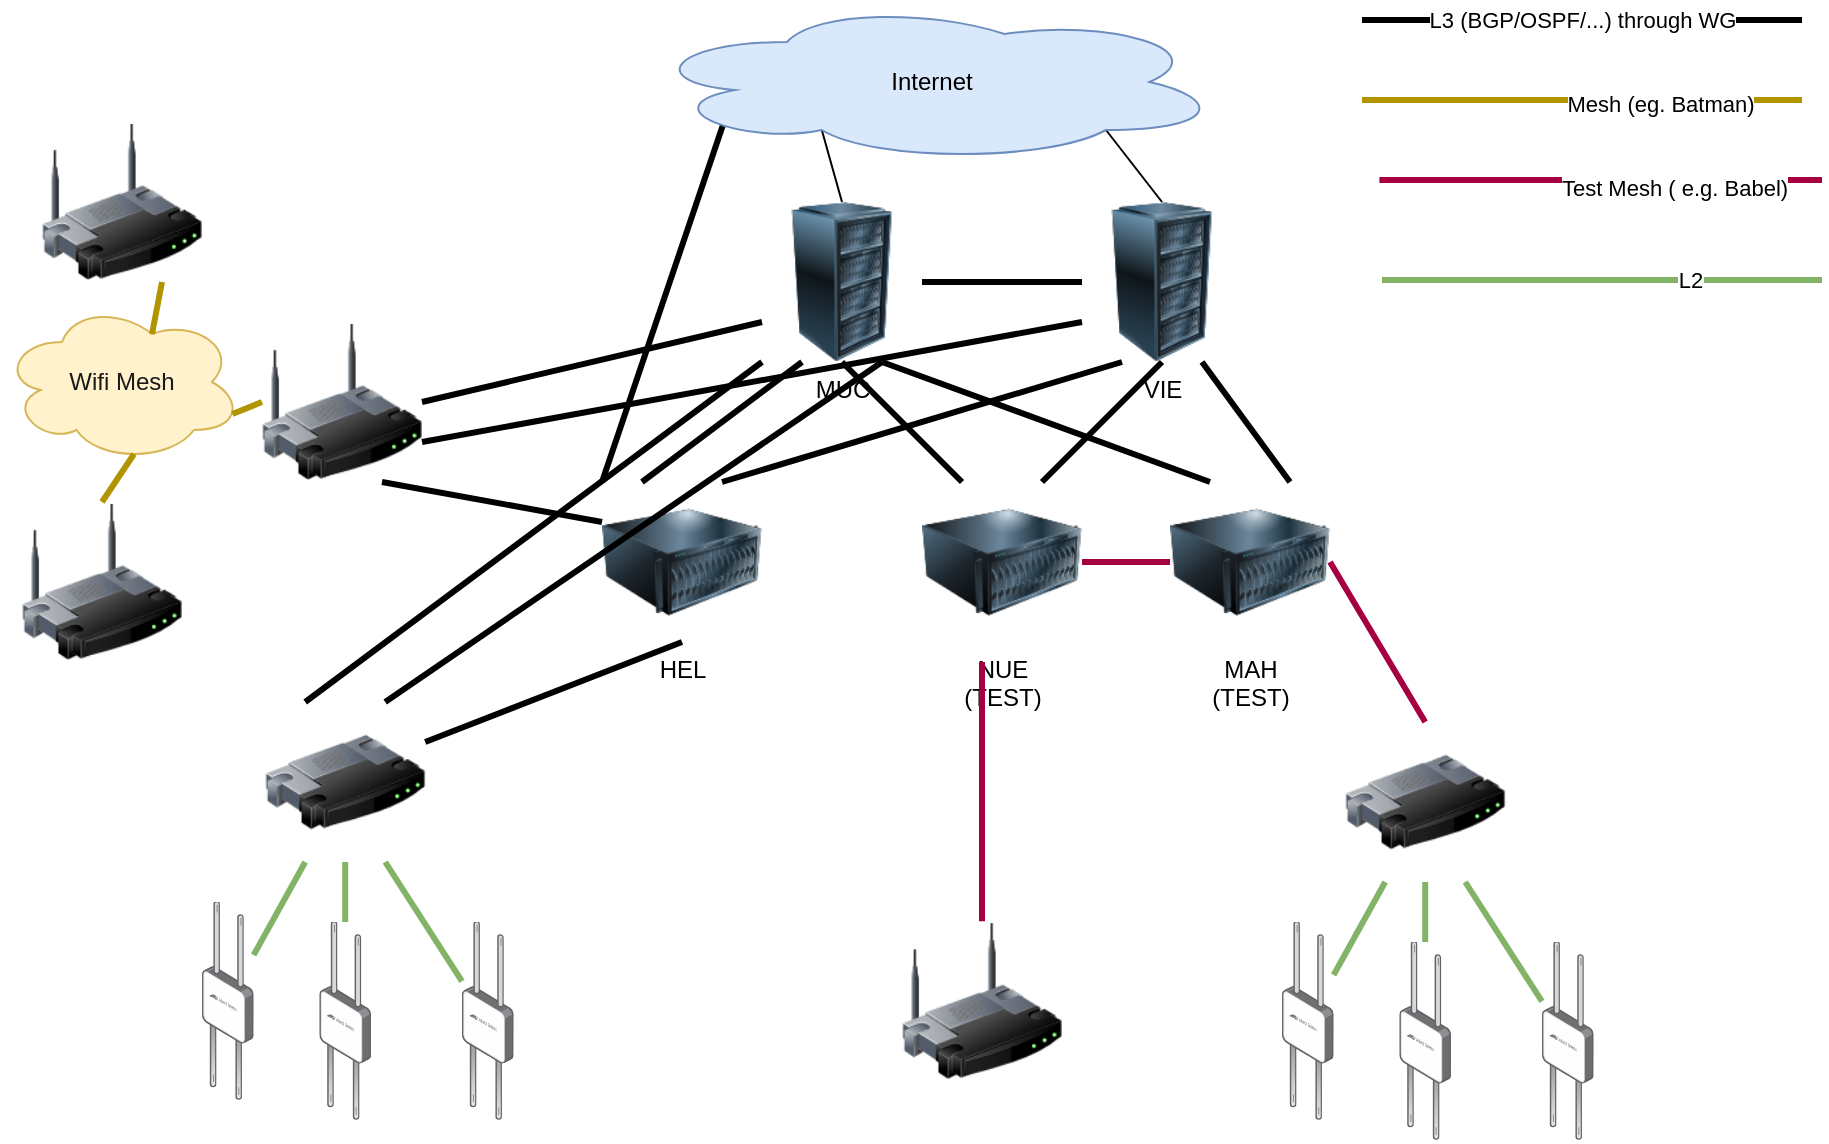 <mxfile version="14.1.4" type="github">
  <diagram id="5fwCtaz2ddu6jSUksYz-" name="Page-1">
    <mxGraphModel dx="2249" dy="794" grid="1" gridSize="10" guides="1" tooltips="1" connect="1" arrows="1" fold="1" page="1" pageScale="1" pageWidth="827" pageHeight="1169" math="0" shadow="0">
      <root>
        <mxCell id="0" />
        <mxCell id="1" parent="0" />
        <mxCell id="5tYD8Vz2DLDcysNsbjCx-1" value="MUC" style="image;html=1;image=img/lib/clip_art/computers/Server_Rack_128x128.png" vertex="1" parent="1">
          <mxGeometry x="170" y="160" width="80" height="80" as="geometry" />
        </mxCell>
        <mxCell id="5tYD8Vz2DLDcysNsbjCx-2" value="VIE" style="image;html=1;image=img/lib/clip_art/computers/Server_Rack_128x128.png" vertex="1" parent="1">
          <mxGeometry x="330" y="160" width="80" height="80" as="geometry" />
        </mxCell>
        <mxCell id="5tYD8Vz2DLDcysNsbjCx-5" value="" style="endArrow=none;html=1;strokeWidth=3;" edge="1" parent="1" source="5tYD8Vz2DLDcysNsbjCx-1" target="5tYD8Vz2DLDcysNsbjCx-2">
          <mxGeometry width="50" height="50" relative="1" as="geometry">
            <mxPoint x="190" y="540" as="sourcePoint" />
            <mxPoint x="240" y="490" as="targetPoint" />
          </mxGeometry>
        </mxCell>
        <mxCell id="5tYD8Vz2DLDcysNsbjCx-9" value="HEL" style="image;html=1;image=img/lib/clip_art/computers/Server_128x128.png" vertex="1" parent="1">
          <mxGeometry x="90" y="300" width="80" height="80" as="geometry" />
        </mxCell>
        <mxCell id="5tYD8Vz2DLDcysNsbjCx-12" value="" style="endArrow=none;html=1;entryX=0.5;entryY=0;entryDx=0;entryDy=0;exitX=0.8;exitY=0.8;exitDx=0;exitDy=0;exitPerimeter=0;" edge="1" parent="1" source="5tYD8Vz2DLDcysNsbjCx-10" target="5tYD8Vz2DLDcysNsbjCx-2">
          <mxGeometry width="50" height="50" relative="1" as="geometry">
            <mxPoint x="-50" y="410" as="sourcePoint" />
            <mxPoint y="360" as="targetPoint" />
          </mxGeometry>
        </mxCell>
        <mxCell id="5tYD8Vz2DLDcysNsbjCx-13" value="" style="endArrow=none;html=1;entryX=0.5;entryY=0;entryDx=0;entryDy=0;exitX=0.31;exitY=0.8;exitDx=0;exitDy=0;exitPerimeter=0;" edge="1" parent="1" source="5tYD8Vz2DLDcysNsbjCx-10" target="5tYD8Vz2DLDcysNsbjCx-1">
          <mxGeometry width="50" height="50" relative="1" as="geometry">
            <mxPoint x="50" y="410" as="sourcePoint" />
            <mxPoint x="100" y="360" as="targetPoint" />
          </mxGeometry>
        </mxCell>
        <mxCell id="5tYD8Vz2DLDcysNsbjCx-14" value="NUE&lt;br&gt;(TEST)" style="image;html=1;image=img/lib/clip_art/computers/Server_128x128.png" vertex="1" parent="1">
          <mxGeometry x="250" y="300" width="80" height="80" as="geometry" />
        </mxCell>
        <mxCell id="5tYD8Vz2DLDcysNsbjCx-15" value="MAH&lt;br&gt;(TEST)" style="image;html=1;image=img/lib/clip_art/computers/Server_128x128.png" vertex="1" parent="1">
          <mxGeometry x="374" y="300" width="80" height="80" as="geometry" />
        </mxCell>
        <mxCell id="5tYD8Vz2DLDcysNsbjCx-16" value="" style="endArrow=none;html=1;entryX=0.25;entryY=0;entryDx=0;entryDy=0;exitX=0.5;exitY=1;exitDx=0;exitDy=0;strokeWidth=3;" edge="1" parent="1" source="5tYD8Vz2DLDcysNsbjCx-1" target="5tYD8Vz2DLDcysNsbjCx-14">
          <mxGeometry width="50" height="50" relative="1" as="geometry">
            <mxPoint x="130" y="240" as="sourcePoint" />
            <mxPoint x="440" y="380" as="targetPoint" />
          </mxGeometry>
        </mxCell>
        <mxCell id="5tYD8Vz2DLDcysNsbjCx-17" value="" style="endArrow=none;html=1;entryX=0.75;entryY=0;entryDx=0;entryDy=0;exitX=0.5;exitY=1;exitDx=0;exitDy=0;strokeWidth=3;" edge="1" parent="1" source="5tYD8Vz2DLDcysNsbjCx-2" target="5tYD8Vz2DLDcysNsbjCx-14">
          <mxGeometry width="50" height="50" relative="1" as="geometry">
            <mxPoint x="390" y="430" as="sourcePoint" />
            <mxPoint x="440" y="380" as="targetPoint" />
          </mxGeometry>
        </mxCell>
        <mxCell id="5tYD8Vz2DLDcysNsbjCx-18" value="" style="endArrow=none;html=1;entryX=0.75;entryY=0;entryDx=0;entryDy=0;exitX=0.25;exitY=1;exitDx=0;exitDy=0;strokeWidth=3;" edge="1" parent="1" source="5tYD8Vz2DLDcysNsbjCx-2" target="5tYD8Vz2DLDcysNsbjCx-9">
          <mxGeometry width="50" height="50" relative="1" as="geometry">
            <mxPoint x="-60" y="520" as="sourcePoint" />
            <mxPoint x="-10" y="470" as="targetPoint" />
          </mxGeometry>
        </mxCell>
        <mxCell id="5tYD8Vz2DLDcysNsbjCx-19" value="" style="endArrow=none;html=1;entryX=0.25;entryY=0;entryDx=0;entryDy=0;exitX=0.25;exitY=1;exitDx=0;exitDy=0;strokeWidth=3;" edge="1" parent="1" source="5tYD8Vz2DLDcysNsbjCx-1" target="5tYD8Vz2DLDcysNsbjCx-9">
          <mxGeometry width="50" height="50" relative="1" as="geometry">
            <mxPoint x="390" y="430" as="sourcePoint" />
            <mxPoint x="440" y="380" as="targetPoint" />
          </mxGeometry>
        </mxCell>
        <mxCell id="5tYD8Vz2DLDcysNsbjCx-20" value="" style="endArrow=none;html=1;entryX=0.75;entryY=1;entryDx=0;entryDy=0;exitX=0.25;exitY=0;exitDx=0;exitDy=0;strokeWidth=3;" edge="1" parent="1" source="5tYD8Vz2DLDcysNsbjCx-15" target="5tYD8Vz2DLDcysNsbjCx-1">
          <mxGeometry width="50" height="50" relative="1" as="geometry">
            <mxPoint x="350" y="550" as="sourcePoint" />
            <mxPoint x="260" y="520" as="targetPoint" />
          </mxGeometry>
        </mxCell>
        <mxCell id="5tYD8Vz2DLDcysNsbjCx-21" value="" style="endArrow=none;html=1;entryX=0.75;entryY=0;entryDx=0;entryDy=0;exitX=0.75;exitY=1;exitDx=0;exitDy=0;strokeWidth=3;" edge="1" parent="1" source="5tYD8Vz2DLDcysNsbjCx-2" target="5tYD8Vz2DLDcysNsbjCx-15">
          <mxGeometry width="50" height="50" relative="1" as="geometry">
            <mxPoint x="470" y="580" as="sourcePoint" />
            <mxPoint x="520" y="530" as="targetPoint" />
          </mxGeometry>
        </mxCell>
        <mxCell id="5tYD8Vz2DLDcysNsbjCx-25" value="" style="endArrow=none;html=1;entryX=0;entryY=0;entryDx=0;entryDy=0;exitX=0.16;exitY=0.55;exitDx=0;exitDy=0;exitPerimeter=0;strokeWidth=3;" edge="1" parent="1" source="5tYD8Vz2DLDcysNsbjCx-10" target="5tYD8Vz2DLDcysNsbjCx-9">
          <mxGeometry width="50" height="50" relative="1" as="geometry">
            <mxPoint x="125.2" y="156" as="sourcePoint" />
            <mxPoint x="-70" y="370" as="targetPoint" />
          </mxGeometry>
        </mxCell>
        <mxCell id="5tYD8Vz2DLDcysNsbjCx-28" value="" style="image;html=1;image=img/lib/clip_art/networking/Router_128x128.png" vertex="1" parent="1">
          <mxGeometry x="-78.4" y="410" width="80" height="80" as="geometry" />
        </mxCell>
        <mxCell id="5tYD8Vz2DLDcysNsbjCx-29" value="" style="image;html=1;image=img/lib/clip_art/networking/Wireless_Router_128x128.png" vertex="1" parent="1">
          <mxGeometry x="-80" y="220" width="80" height="80" as="geometry" />
        </mxCell>
        <mxCell id="5tYD8Vz2DLDcysNsbjCx-30" value="" style="points=[];aspect=fixed;html=1;align=center;shadow=0;dashed=0;image;image=img/lib/allied_telesis/wireless/Access_Point_Outdoor.svg;" vertex="1" parent="1">
          <mxGeometry x="20.0" y="520" width="25.8" height="99.6" as="geometry" />
        </mxCell>
        <mxCell id="5tYD8Vz2DLDcysNsbjCx-31" value="" style="endArrow=none;html=1;exitX=0;exitY=0.75;exitDx=0;exitDy=0;fillColor=#1ba1e2;entryX=1;entryY=0.75;entryDx=0;entryDy=0;strokeWidth=3;" edge="1" parent="1" source="5tYD8Vz2DLDcysNsbjCx-2" target="5tYD8Vz2DLDcysNsbjCx-29">
          <mxGeometry width="50" height="50" relative="1" as="geometry">
            <mxPoint x="220" y="540" as="sourcePoint" />
            <mxPoint x="10" y="360" as="targetPoint" />
          </mxGeometry>
        </mxCell>
        <mxCell id="5tYD8Vz2DLDcysNsbjCx-32" value="" style="endArrow=none;html=1;entryX=1;entryY=0.5;entryDx=0;entryDy=0;exitX=0;exitY=0.75;exitDx=0;exitDy=0;fillColor=#1ba1e2;strokeWidth=3;" edge="1" parent="1" source="5tYD8Vz2DLDcysNsbjCx-1" target="5tYD8Vz2DLDcysNsbjCx-29">
          <mxGeometry width="50" height="50" relative="1" as="geometry">
            <mxPoint x="240" y="600" as="sourcePoint" />
            <mxPoint x="290" y="550" as="targetPoint" />
          </mxGeometry>
        </mxCell>
        <mxCell id="5tYD8Vz2DLDcysNsbjCx-33" value="" style="points=[];aspect=fixed;html=1;align=center;shadow=0;dashed=0;image;image=img/lib/allied_telesis/wireless/Access_Point_Outdoor.svg;" vertex="1" parent="1">
          <mxGeometry x="-51.3" y="520" width="25.8" height="99.6" as="geometry" />
        </mxCell>
        <mxCell id="5tYD8Vz2DLDcysNsbjCx-34" value="" style="points=[];aspect=fixed;html=1;align=center;shadow=0;dashed=0;image;image=img/lib/allied_telesis/wireless/Access_Point_Outdoor.svg;" vertex="1" parent="1">
          <mxGeometry x="-110" y="510" width="25.8" height="99.6" as="geometry" />
        </mxCell>
        <mxCell id="5tYD8Vz2DLDcysNsbjCx-10" value="Internet" style="ellipse;shape=cloud;whiteSpace=wrap;html=1;fillColor=#dae8fc;strokeColor=#6c8ebf;" vertex="1" parent="1">
          <mxGeometry x="110" y="60" width="290" height="80" as="geometry" />
        </mxCell>
        <mxCell id="5tYD8Vz2DLDcysNsbjCx-35" value="" style="endArrow=none;html=1;exitX=0.25;exitY=1;exitDx=0;exitDy=0;strokeWidth=3;gradientColor=#97d077;fillColor=#d5e8d4;strokeColor=#82b366;" edge="1" parent="1" source="5tYD8Vz2DLDcysNsbjCx-28" target="5tYD8Vz2DLDcysNsbjCx-34">
          <mxGeometry width="50" height="50" relative="1" as="geometry">
            <mxPoint x="-200" y="480" as="sourcePoint" />
            <mxPoint x="-150" y="430" as="targetPoint" />
          </mxGeometry>
        </mxCell>
        <mxCell id="5tYD8Vz2DLDcysNsbjCx-36" value="" style="endArrow=none;html=1;exitX=0.5;exitY=1;exitDx=0;exitDy=0;strokeWidth=3;gradientColor=#97d077;fillColor=#d5e8d4;strokeColor=#82b366;" edge="1" parent="1" source="5tYD8Vz2DLDcysNsbjCx-28" target="5tYD8Vz2DLDcysNsbjCx-33">
          <mxGeometry width="50" height="50" relative="1" as="geometry">
            <mxPoint x="-210" y="450" as="sourcePoint" />
            <mxPoint x="-160" y="400" as="targetPoint" />
          </mxGeometry>
        </mxCell>
        <mxCell id="5tYD8Vz2DLDcysNsbjCx-37" value="" style="endArrow=none;html=1;exitX=0.75;exitY=1;exitDx=0;exitDy=0;strokeWidth=3;gradientColor=#97d077;fillColor=#d5e8d4;strokeColor=#82b366;" edge="1" parent="1" source="5tYD8Vz2DLDcysNsbjCx-28" target="5tYD8Vz2DLDcysNsbjCx-30">
          <mxGeometry width="50" height="50" relative="1" as="geometry">
            <mxPoint x="-230" y="440" as="sourcePoint" />
            <mxPoint x="-180" y="390" as="targetPoint" />
          </mxGeometry>
        </mxCell>
        <mxCell id="5tYD8Vz2DLDcysNsbjCx-38" value="" style="endArrow=none;html=1;entryX=0.75;entryY=1;entryDx=0;entryDy=0;exitX=0;exitY=0.25;exitDx=0;exitDy=0;fillColor=#1ba1e2;strokeWidth=3;" edge="1" parent="1" source="5tYD8Vz2DLDcysNsbjCx-9" target="5tYD8Vz2DLDcysNsbjCx-29">
          <mxGeometry width="50" height="50" relative="1" as="geometry">
            <mxPoint x="185" y="510" as="sourcePoint" />
            <mxPoint x="235" y="460" as="targetPoint" />
          </mxGeometry>
        </mxCell>
        <mxCell id="5tYD8Vz2DLDcysNsbjCx-39" value="" style="endArrow=none;html=1;entryX=0.25;entryY=0;entryDx=0;entryDy=0;exitX=0;exitY=1;exitDx=0;exitDy=0;fillColor=#1ba1e2;strokeWidth=3;" edge="1" parent="1" source="5tYD8Vz2DLDcysNsbjCx-1" target="5tYD8Vz2DLDcysNsbjCx-28">
          <mxGeometry width="50" height="50" relative="1" as="geometry">
            <mxPoint x="130" y="500" as="sourcePoint" />
            <mxPoint x="180" y="450" as="targetPoint" />
          </mxGeometry>
        </mxCell>
        <mxCell id="5tYD8Vz2DLDcysNsbjCx-40" value="" style="endArrow=none;html=1;exitX=0.75;exitY=0;exitDx=0;exitDy=0;entryX=0.75;entryY=1;entryDx=0;entryDy=0;fillColor=#1ba1e2;strokeWidth=3;" edge="1" parent="1" source="5tYD8Vz2DLDcysNsbjCx-28" target="5tYD8Vz2DLDcysNsbjCx-1">
          <mxGeometry width="50" height="50" relative="1" as="geometry">
            <mxPoint x="240" y="430" as="sourcePoint" />
            <mxPoint x="290" y="380" as="targetPoint" />
          </mxGeometry>
        </mxCell>
        <mxCell id="5tYD8Vz2DLDcysNsbjCx-41" value="" style="endArrow=none;html=1;exitX=1;exitY=0.25;exitDx=0;exitDy=0;entryX=0.5;entryY=1;entryDx=0;entryDy=0;fillColor=#1ba1e2;strokeWidth=3;" edge="1" parent="1" source="5tYD8Vz2DLDcysNsbjCx-28" target="5tYD8Vz2DLDcysNsbjCx-9">
          <mxGeometry width="50" height="50" relative="1" as="geometry">
            <mxPoint x="290" y="590" as="sourcePoint" />
            <mxPoint x="340" y="540" as="targetPoint" />
          </mxGeometry>
        </mxCell>
        <mxCell id="5tYD8Vz2DLDcysNsbjCx-42" value="" style="image;html=1;image=img/lib/clip_art/networking/Wireless_Router_128x128.png" vertex="1" parent="1">
          <mxGeometry x="240" y="519.6" width="80" height="80" as="geometry" />
        </mxCell>
        <mxCell id="5tYD8Vz2DLDcysNsbjCx-43" value="" style="image;html=1;image=img/lib/clip_art/networking/Router_128x128.png" vertex="1" parent="1">
          <mxGeometry x="461.6" y="420" width="80" height="80" as="geometry" />
        </mxCell>
        <mxCell id="5tYD8Vz2DLDcysNsbjCx-44" value="" style="points=[];aspect=fixed;html=1;align=center;shadow=0;dashed=0;image;image=img/lib/allied_telesis/wireless/Access_Point_Outdoor.svg;" vertex="1" parent="1">
          <mxGeometry x="560" y="530" width="25.8" height="99.6" as="geometry" />
        </mxCell>
        <mxCell id="5tYD8Vz2DLDcysNsbjCx-45" value="" style="points=[];aspect=fixed;html=1;align=center;shadow=0;dashed=0;image;image=img/lib/allied_telesis/wireless/Access_Point_Outdoor.svg;" vertex="1" parent="1">
          <mxGeometry x="488.7" y="530" width="25.8" height="99.6" as="geometry" />
        </mxCell>
        <mxCell id="5tYD8Vz2DLDcysNsbjCx-46" value="" style="points=[];aspect=fixed;html=1;align=center;shadow=0;dashed=0;image;image=img/lib/allied_telesis/wireless/Access_Point_Outdoor.svg;" vertex="1" parent="1">
          <mxGeometry x="430" y="520" width="25.8" height="99.6" as="geometry" />
        </mxCell>
        <mxCell id="5tYD8Vz2DLDcysNsbjCx-47" value="" style="endArrow=none;html=1;exitX=0.25;exitY=1;exitDx=0;exitDy=0;strokeWidth=3;gradientColor=#97d077;fillColor=#d5e8d4;strokeColor=#82b366;" edge="1" parent="1" source="5tYD8Vz2DLDcysNsbjCx-43" target="5tYD8Vz2DLDcysNsbjCx-46">
          <mxGeometry width="50" height="50" relative="1" as="geometry">
            <mxPoint x="340" y="490" as="sourcePoint" />
            <mxPoint x="390" y="440" as="targetPoint" />
          </mxGeometry>
        </mxCell>
        <mxCell id="5tYD8Vz2DLDcysNsbjCx-48" value="" style="endArrow=none;html=1;exitX=0.5;exitY=1;exitDx=0;exitDy=0;strokeWidth=3;gradientColor=#97d077;fillColor=#d5e8d4;strokeColor=#82b366;" edge="1" parent="1" source="5tYD8Vz2DLDcysNsbjCx-43" target="5tYD8Vz2DLDcysNsbjCx-45">
          <mxGeometry width="50" height="50" relative="1" as="geometry">
            <mxPoint x="330" y="460" as="sourcePoint" />
            <mxPoint x="380" y="410" as="targetPoint" />
          </mxGeometry>
        </mxCell>
        <mxCell id="5tYD8Vz2DLDcysNsbjCx-49" value="" style="endArrow=none;html=1;exitX=0.75;exitY=1;exitDx=0;exitDy=0;strokeWidth=3;gradientColor=#97d077;fillColor=#d5e8d4;strokeColor=#82b366;" edge="1" parent="1" source="5tYD8Vz2DLDcysNsbjCx-43" target="5tYD8Vz2DLDcysNsbjCx-44">
          <mxGeometry width="50" height="50" relative="1" as="geometry">
            <mxPoint x="310" y="450" as="sourcePoint" />
            <mxPoint x="360" y="400" as="targetPoint" />
          </mxGeometry>
        </mxCell>
        <mxCell id="5tYD8Vz2DLDcysNsbjCx-53" value="" style="endArrow=none;html=1;exitX=0.5;exitY=0;exitDx=0;exitDy=0;fillColor=#d80073;strokeColor=#A50040;strokeWidth=3;" edge="1" parent="1" source="5tYD8Vz2DLDcysNsbjCx-42">
          <mxGeometry width="50" height="50" relative="1" as="geometry">
            <mxPoint x="290" y="490" as="sourcePoint" />
            <mxPoint x="280" y="390" as="targetPoint" />
          </mxGeometry>
        </mxCell>
        <mxCell id="5tYD8Vz2DLDcysNsbjCx-54" value="" style="shape=image;html=1;verticalAlign=top;verticalLabelPosition=bottom;labelBackgroundColor=#ffffff;imageAspect=0;aspect=fixed;image=https://cdn4.iconfinder.com/data/icons/logos-and-brands/512/272_Raspberry_Pi_logo-128.png;rotation=-30;" vertex="1" parent="1">
          <mxGeometry x="400" y="320" width="28" height="28" as="geometry" />
        </mxCell>
        <mxCell id="5tYD8Vz2DLDcysNsbjCx-55" value="" style="endArrow=none;html=1;entryX=1;entryY=0.5;entryDx=0;entryDy=0;exitX=0.5;exitY=0;exitDx=0;exitDy=0;fillColor=#d80073;strokeColor=#A50040;strokeWidth=3;" edge="1" parent="1" source="5tYD8Vz2DLDcysNsbjCx-43" target="5tYD8Vz2DLDcysNsbjCx-15">
          <mxGeometry width="50" height="50" relative="1" as="geometry">
            <mxPoint x="680" y="290" as="sourcePoint" />
            <mxPoint x="730" y="240" as="targetPoint" />
          </mxGeometry>
        </mxCell>
        <mxCell id="5tYD8Vz2DLDcysNsbjCx-57" value="" style="endArrow=none;html=1;exitX=1;exitY=0.5;exitDx=0;exitDy=0;fillColor=#d80073;strokeColor=#A50040;entryX=0;entryY=0.5;entryDx=0;entryDy=0;strokeWidth=3;" edge="1" parent="1" source="5tYD8Vz2DLDcysNsbjCx-14" target="5tYD8Vz2DLDcysNsbjCx-15">
          <mxGeometry width="50" height="50" relative="1" as="geometry">
            <mxPoint x="290" y="529.6" as="sourcePoint" />
            <mxPoint x="290" y="400" as="targetPoint" />
          </mxGeometry>
        </mxCell>
        <mxCell id="5tYD8Vz2DLDcysNsbjCx-61" value="L3 (BGP/OSPF/...) through WG" style="endArrow=none;html=1;strokeWidth=3;" edge="1" parent="1">
          <mxGeometry width="50" height="50" relative="1" as="geometry">
            <mxPoint x="690" y="69" as="sourcePoint" />
            <mxPoint x="470" y="69" as="targetPoint" />
          </mxGeometry>
        </mxCell>
        <mxCell id="5tYD8Vz2DLDcysNsbjCx-63" value="" style="endArrow=none;html=1;exitX=1;exitY=0.5;exitDx=0;exitDy=0;fillColor=#d80073;strokeColor=#A50040;strokeWidth=3;" edge="1" parent="1">
          <mxGeometry width="50" height="50" relative="1" as="geometry">
            <mxPoint x="478.7" y="149" as="sourcePoint" />
            <mxPoint x="700" y="149" as="targetPoint" />
          </mxGeometry>
        </mxCell>
        <mxCell id="5tYD8Vz2DLDcysNsbjCx-74" value="Test Mesh ( e.g. Babel)" style="edgeLabel;html=1;align=center;verticalAlign=middle;resizable=0;points=[];" vertex="1" connectable="0" parent="5tYD8Vz2DLDcysNsbjCx-63">
          <mxGeometry x="0.335" y="-4" relative="1" as="geometry">
            <mxPoint as="offset" />
          </mxGeometry>
        </mxCell>
        <mxCell id="5tYD8Vz2DLDcysNsbjCx-65" value="" style="image;html=1;image=img/lib/clip_art/networking/Wireless_Router_128x128.png" vertex="1" parent="1">
          <mxGeometry x="-190" y="120" width="80" height="80" as="geometry" />
        </mxCell>
        <mxCell id="5tYD8Vz2DLDcysNsbjCx-66" value="" style="image;html=1;image=img/lib/clip_art/networking/Wireless_Router_128x128.png" vertex="1" parent="1">
          <mxGeometry x="-200" y="310" width="80" height="80" as="geometry" />
        </mxCell>
        <mxCell id="5tYD8Vz2DLDcysNsbjCx-67" value="&lt;font color=&quot;#1a1a1a&quot;&gt;Wifi Mesh&lt;/font&gt;" style="ellipse;shape=cloud;whiteSpace=wrap;html=1;fillColor=#fff2cc;strokeColor=#d6b656;" vertex="1" parent="1">
          <mxGeometry x="-210" y="210" width="120" height="80" as="geometry" />
        </mxCell>
        <mxCell id="5tYD8Vz2DLDcysNsbjCx-68" value="" style="endArrow=none;html=1;strokeColor=#B09500;strokeWidth=3;entryX=0;entryY=0.5;entryDx=0;entryDy=0;exitX=0.96;exitY=0.7;exitDx=0;exitDy=0;exitPerimeter=0;fillColor=#e3c800;" edge="1" parent="1" source="5tYD8Vz2DLDcysNsbjCx-67" target="5tYD8Vz2DLDcysNsbjCx-29">
          <mxGeometry width="50" height="50" relative="1" as="geometry">
            <mxPoint x="-320" y="480" as="sourcePoint" />
            <mxPoint x="-270" y="430" as="targetPoint" />
          </mxGeometry>
        </mxCell>
        <mxCell id="5tYD8Vz2DLDcysNsbjCx-69" value="" style="endArrow=none;html=1;strokeColor=#B09500;strokeWidth=3;entryX=0.55;entryY=0.95;entryDx=0;entryDy=0;entryPerimeter=0;exitX=0.5;exitY=0;exitDx=0;exitDy=0;fillColor=#e3c800;" edge="1" parent="1" source="5tYD8Vz2DLDcysNsbjCx-66" target="5tYD8Vz2DLDcysNsbjCx-67">
          <mxGeometry width="50" height="50" relative="1" as="geometry">
            <mxPoint x="-350" y="510" as="sourcePoint" />
            <mxPoint x="-300" y="460" as="targetPoint" />
          </mxGeometry>
        </mxCell>
        <mxCell id="5tYD8Vz2DLDcysNsbjCx-70" value="" style="endArrow=none;html=1;strokeColor=#B09500;strokeWidth=3;entryX=0.625;entryY=0.2;entryDx=0;entryDy=0;entryPerimeter=0;exitX=0.75;exitY=1;exitDx=0;exitDy=0;fillColor=#e3c800;" edge="1" parent="1" source="5tYD8Vz2DLDcysNsbjCx-65" target="5tYD8Vz2DLDcysNsbjCx-67">
          <mxGeometry width="50" height="50" relative="1" as="geometry">
            <mxPoint x="-260" y="510" as="sourcePoint" />
            <mxPoint x="-210" y="460" as="targetPoint" />
          </mxGeometry>
        </mxCell>
        <mxCell id="5tYD8Vz2DLDcysNsbjCx-71" value="" style="endArrow=none;html=1;strokeColor=#B09500;strokeWidth=3;fillColor=#e3c800;" edge="1" parent="1">
          <mxGeometry width="50" height="50" relative="1" as="geometry">
            <mxPoint x="470" y="109" as="sourcePoint" />
            <mxPoint x="690" y="109" as="targetPoint" />
          </mxGeometry>
        </mxCell>
        <mxCell id="5tYD8Vz2DLDcysNsbjCx-72" value="Mesh (eg. Batman)" style="edgeLabel;html=1;align=center;verticalAlign=middle;resizable=0;points=[];" vertex="1" connectable="0" parent="5tYD8Vz2DLDcysNsbjCx-71">
          <mxGeometry x="0.35" y="-2" relative="1" as="geometry">
            <mxPoint as="offset" />
          </mxGeometry>
        </mxCell>
        <mxCell id="5tYD8Vz2DLDcysNsbjCx-75" value="" style="endArrow=none;html=1;strokeWidth=3;gradientColor=#97d077;fillColor=#d5e8d4;strokeColor=#82b366;" edge="1" parent="1">
          <mxGeometry width="50" height="50" relative="1" as="geometry">
            <mxPoint x="480" y="199" as="sourcePoint" />
            <mxPoint x="700" y="199" as="targetPoint" />
          </mxGeometry>
        </mxCell>
        <mxCell id="5tYD8Vz2DLDcysNsbjCx-76" value="L2" style="edgeLabel;html=1;align=center;verticalAlign=middle;resizable=0;points=[];" vertex="1" connectable="0" parent="5tYD8Vz2DLDcysNsbjCx-75">
          <mxGeometry x="0.4" relative="1" as="geometry">
            <mxPoint as="offset" />
          </mxGeometry>
        </mxCell>
      </root>
    </mxGraphModel>
  </diagram>
</mxfile>
